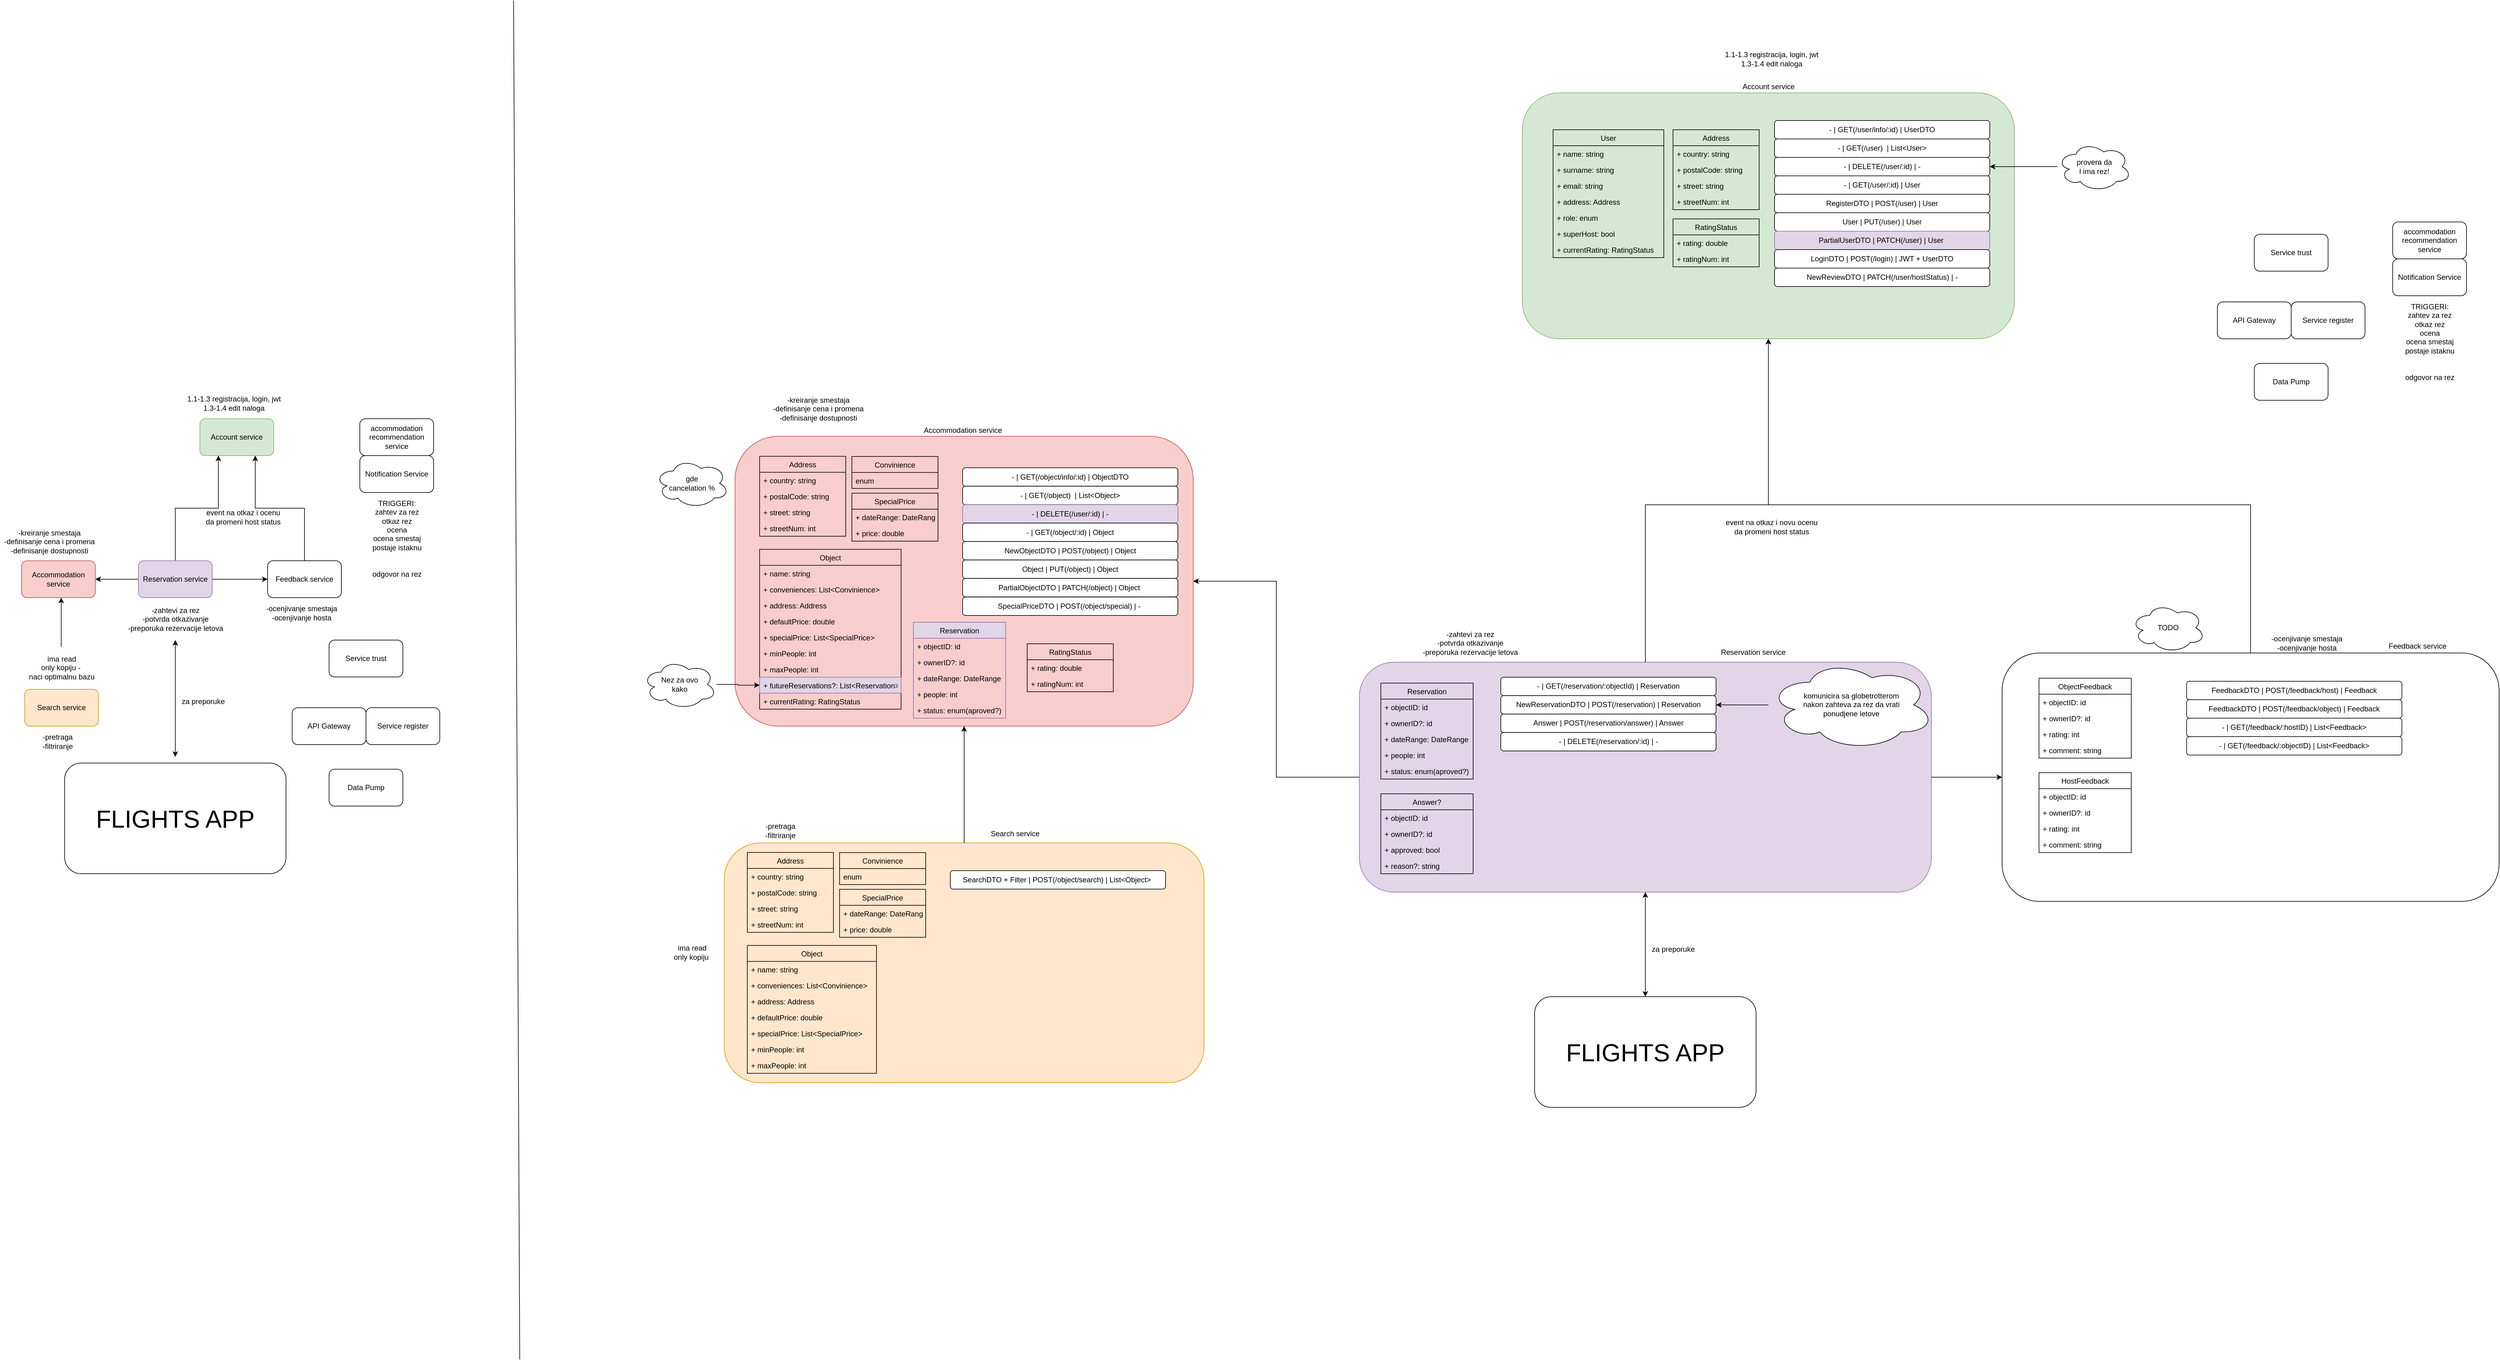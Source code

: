 <mxfile version="13.9.9" type="device"><diagram id="KWd07oQf3YIME-Hffrul" name="Page-1"><mxGraphModel dx="2032" dy="2284" grid="1" gridSize="10" guides="1" tooltips="1" connect="1" arrows="1" fold="1" page="1" pageScale="1" pageWidth="850" pageHeight="1100" math="0" shadow="0"><root><mxCell id="0"/><mxCell id="1" parent="0"/><mxCell id="_efvW9GKgXqZvILjX9nP-9" value="" style="rounded=1;whiteSpace=wrap;html=1;" vertex="1" parent="1"><mxGeometry x="3510" y="181" width="808" height="404" as="geometry"/></mxCell><mxCell id="_efvW9GKgXqZvILjX9nP-1" value="" style="rounded=1;whiteSpace=wrap;html=1;fillColor=#d5e8d4;strokeColor=#82b366;" vertex="1" parent="1"><mxGeometry x="2730" y="-730" width="800" height="400" as="geometry"/></mxCell><mxCell id="_efvW9GKgXqZvILjX9nP-15" value="" style="rounded=1;whiteSpace=wrap;html=1;fillColor=#ffe6cc;strokeColor=#d79b00;" vertex="1" parent="1"><mxGeometry x="1432.5" y="490" width="780" height="390" as="geometry"/></mxCell><mxCell id="_efvW9GKgXqZvILjX9nP-7" value="" style="rounded=1;whiteSpace=wrap;html=1;fillColor=#e1d5e7;strokeColor=#9673a6;" vertex="1" parent="1"><mxGeometry x="2465" y="196" width="930" height="374" as="geometry"/></mxCell><mxCell id="_efvW9GKgXqZvILjX9nP-3" value="" style="rounded=1;whiteSpace=wrap;html=1;fillColor=#f8cecc;strokeColor=#b85450;" vertex="1" parent="1"><mxGeometry x="1450" y="-171.5" width="745" height="471.5" as="geometry"/></mxCell><mxCell id="9u6tAX_tQ-VSkAYJXdVh-1" value="Account service" style="rounded=1;whiteSpace=wrap;html=1;fillColor=#d5e8d4;strokeColor=#82b366;" parent="1" vertex="1"><mxGeometry x="580" y="-200" width="120" height="60" as="geometry"/></mxCell><mxCell id="9u6tAX_tQ-VSkAYJXdVh-2" value="1.1-1.3 registracija, login, jwt&lt;br&gt;1.3-1.4 edit naloga" style="text;html=1;align=center;verticalAlign=middle;resizable=0;points=[];autosize=1;" parent="1" vertex="1"><mxGeometry x="550" y="-240" width="170" height="30" as="geometry"/></mxCell><mxCell id="9u6tAX_tQ-VSkAYJXdVh-4" value="Accommodation service" style="rounded=1;whiteSpace=wrap;html=1;fillColor=#f8cecc;strokeColor=#b85450;" parent="1" vertex="1"><mxGeometry x="290" y="31" width="120" height="60" as="geometry"/></mxCell><mxCell id="9u6tAX_tQ-VSkAYJXdVh-36" style="edgeStyle=orthogonalEdgeStyle;rounded=0;orthogonalLoop=1;jettySize=auto;html=1;entryX=0;entryY=0.5;entryDx=0;entryDy=0;" parent="1" source="9u6tAX_tQ-VSkAYJXdVh-9" target="9u6tAX_tQ-VSkAYJXdVh-10" edge="1"><mxGeometry relative="1" as="geometry"/></mxCell><mxCell id="9u6tAX_tQ-VSkAYJXdVh-37" style="edgeStyle=orthogonalEdgeStyle;rounded=0;orthogonalLoop=1;jettySize=auto;html=1;entryX=1;entryY=0.5;entryDx=0;entryDy=0;" parent="1" source="9u6tAX_tQ-VSkAYJXdVh-9" target="9u6tAX_tQ-VSkAYJXdVh-4" edge="1"><mxGeometry relative="1" as="geometry"/></mxCell><mxCell id="9u6tAX_tQ-VSkAYJXdVh-42" style="edgeStyle=orthogonalEdgeStyle;rounded=0;orthogonalLoop=1;jettySize=auto;html=1;entryX=0.25;entryY=1;entryDx=0;entryDy=0;" parent="1" source="9u6tAX_tQ-VSkAYJXdVh-9" target="9u6tAX_tQ-VSkAYJXdVh-1" edge="1"><mxGeometry relative="1" as="geometry"/></mxCell><mxCell id="9u6tAX_tQ-VSkAYJXdVh-9" value="Reservation service" style="rounded=1;whiteSpace=wrap;html=1;fillColor=#e1d5e7;strokeColor=#9673a6;" parent="1" vertex="1"><mxGeometry x="480" y="31" width="120" height="60" as="geometry"/></mxCell><mxCell id="9u6tAX_tQ-VSkAYJXdVh-43" style="edgeStyle=orthogonalEdgeStyle;rounded=0;orthogonalLoop=1;jettySize=auto;html=1;entryX=0.75;entryY=1;entryDx=0;entryDy=0;" parent="1" source="9u6tAX_tQ-VSkAYJXdVh-10" target="9u6tAX_tQ-VSkAYJXdVh-1" edge="1"><mxGeometry relative="1" as="geometry"/></mxCell><mxCell id="9u6tAX_tQ-VSkAYJXdVh-10" value="Feedback service" style="rounded=1;whiteSpace=wrap;html=1;" parent="1" vertex="1"><mxGeometry x="690" y="31" width="120" height="60" as="geometry"/></mxCell><mxCell id="9u6tAX_tQ-VSkAYJXdVh-11" value="-kreiranje smestaja&lt;br&gt;-definisanje cena i promena&lt;br&gt;-definisanje dostupnosti" style="text;html=1;align=center;verticalAlign=middle;resizable=0;points=[];autosize=1;" parent="1" vertex="1"><mxGeometry x="255" y="-25" width="160" height="50" as="geometry"/></mxCell><mxCell id="9u6tAX_tQ-VSkAYJXdVh-13" value="-zahtevi za rez&lt;br&gt;-potvrda otkazivanje&lt;br&gt;-preporuka rezervacije letova" style="text;html=1;align=center;verticalAlign=middle;resizable=0;points=[];autosize=1;" parent="1" vertex="1"><mxGeometry x="455" y="101" width="170" height="50" as="geometry"/></mxCell><mxCell id="9u6tAX_tQ-VSkAYJXdVh-16" value="-ocenjivanje smestaja&lt;br&gt;-ocenjivanje hosta&lt;br&gt;" style="text;html=1;align=center;verticalAlign=middle;resizable=0;points=[];autosize=1;" parent="1" vertex="1"><mxGeometry x="680" y="101" width="130" height="30" as="geometry"/></mxCell><mxCell id="9u6tAX_tQ-VSkAYJXdVh-25" value="Notification Service" style="rounded=1;whiteSpace=wrap;html=1;" parent="1" vertex="1"><mxGeometry x="840" y="-140" width="120" height="60" as="geometry"/></mxCell><mxCell id="9u6tAX_tQ-VSkAYJXdVh-26" value="&lt;font style=&quot;font-size: 40px&quot;&gt;FLIGHTS APP&lt;/font&gt;" style="rounded=1;whiteSpace=wrap;html=1;" parent="1" vertex="1"><mxGeometry x="360" y="360" width="360" height="180" as="geometry"/></mxCell><mxCell id="9u6tAX_tQ-VSkAYJXdVh-28" value="Search service" style="rounded=1;whiteSpace=wrap;html=1;fillColor=#ffe6cc;strokeColor=#d79b00;" parent="1" vertex="1"><mxGeometry x="295" y="240" width="120" height="60" as="geometry"/></mxCell><mxCell id="9u6tAX_tQ-VSkAYJXdVh-29" value="-pretraga&amp;nbsp;&lt;br&gt;-filtriranje&amp;nbsp;&lt;br&gt;" style="text;html=1;align=center;verticalAlign=middle;resizable=0;points=[];autosize=1;" parent="1" vertex="1"><mxGeometry x="315" y="310" width="70" height="30" as="geometry"/></mxCell><mxCell id="9u6tAX_tQ-VSkAYJXdVh-30" value="" style="endArrow=classic;startArrow=classic;html=1;" parent="1" edge="1"><mxGeometry width="50" height="50" relative="1" as="geometry"><mxPoint x="540" y="350" as="sourcePoint"/><mxPoint x="540" y="160" as="targetPoint"/></mxGeometry></mxCell><mxCell id="9u6tAX_tQ-VSkAYJXdVh-32" value="za preporuke" style="text;html=1;align=center;verticalAlign=middle;resizable=0;points=[];autosize=1;" parent="1" vertex="1"><mxGeometry x="540" y="250" width="90" height="20" as="geometry"/></mxCell><mxCell id="9u6tAX_tQ-VSkAYJXdVh-33" value="" style="endArrow=classic;html=1;" parent="1" edge="1"><mxGeometry width="50" height="50" relative="1" as="geometry"><mxPoint x="354.5" y="171" as="sourcePoint"/><mxPoint x="354.5" y="91" as="targetPoint"/></mxGeometry></mxCell><mxCell id="9u6tAX_tQ-VSkAYJXdVh-34" value="ima read &lt;br&gt;only kopiju -&amp;nbsp;&lt;br&gt;naci optimalnu bazu" style="text;html=1;align=center;verticalAlign=middle;resizable=0;points=[];autosize=1;" parent="1" vertex="1"><mxGeometry x="295" y="180" width="120" height="50" as="geometry"/></mxCell><mxCell id="9u6tAX_tQ-VSkAYJXdVh-35" value="TRIGGERI:&lt;br&gt;zahtev za rez&lt;br&gt;otkaz rez&lt;br&gt;ocena&lt;br&gt;ocena smestaj&lt;br&gt;postaje istaknu&lt;br&gt;&lt;br&gt;&lt;br&gt;odgovor na rez" style="text;html=1;align=center;verticalAlign=middle;resizable=0;points=[];autosize=1;" parent="1" vertex="1"><mxGeometry x="850" y="-70" width="100" height="130" as="geometry"/></mxCell><mxCell id="9u6tAX_tQ-VSkAYJXdVh-38" value="event na otkaz i ocenu&lt;br&gt;da promeni host status" style="text;html=1;align=center;verticalAlign=middle;resizable=0;points=[];autosize=1;" parent="1" vertex="1"><mxGeometry x="580" y="-55" width="140" height="30" as="geometry"/></mxCell><mxCell id="9u6tAX_tQ-VSkAYJXdVh-44" value="&lt;span&gt;accommodation recommendation service&lt;/span&gt;" style="rounded=1;whiteSpace=wrap;html=1;" parent="1" vertex="1"><mxGeometry x="840" y="-200" width="120" height="60" as="geometry"/></mxCell><mxCell id="9u6tAX_tQ-VSkAYJXdVh-46" value="API Gateway" style="rounded=1;whiteSpace=wrap;html=1;" parent="1" vertex="1"><mxGeometry x="730" y="270" width="120" height="60" as="geometry"/></mxCell><mxCell id="9u6tAX_tQ-VSkAYJXdVh-47" value="Service trust" style="rounded=1;whiteSpace=wrap;html=1;" parent="1" vertex="1"><mxGeometry x="790" y="160" width="120" height="60" as="geometry"/></mxCell><mxCell id="9u6tAX_tQ-VSkAYJXdVh-48" value="Service register" style="rounded=1;whiteSpace=wrap;html=1;" parent="1" vertex="1"><mxGeometry x="850" y="270" width="120" height="60" as="geometry"/></mxCell><mxCell id="9u6tAX_tQ-VSkAYJXdVh-49" value="Data Pump" style="rounded=1;whiteSpace=wrap;html=1;" parent="1" vertex="1"><mxGeometry x="790" y="370" width="120" height="60" as="geometry"/></mxCell><mxCell id="_efvW9GKgXqZvILjX9nP-2" value="1.1-1.3 registracija, login, jwt&lt;br&gt;1.3-1.4 edit naloga" style="text;html=1;align=center;verticalAlign=middle;resizable=0;points=[];autosize=1;" vertex="1" parent="1"><mxGeometry x="3050" y="-800" width="170" height="30" as="geometry"/></mxCell><mxCell id="_efvW9GKgXqZvILjX9nP-4" style="edgeStyle=orthogonalEdgeStyle;rounded=0;orthogonalLoop=1;jettySize=auto;html=1;entryX=0;entryY=0.5;entryDx=0;entryDy=0;" edge="1" source="_efvW9GKgXqZvILjX9nP-7" target="_efvW9GKgXqZvILjX9nP-9" parent="1"><mxGeometry relative="1" as="geometry"/></mxCell><mxCell id="_efvW9GKgXqZvILjX9nP-5" style="edgeStyle=orthogonalEdgeStyle;rounded=0;orthogonalLoop=1;jettySize=auto;html=1;entryX=1;entryY=0.5;entryDx=0;entryDy=0;" edge="1" source="_efvW9GKgXqZvILjX9nP-7" target="_efvW9GKgXqZvILjX9nP-3" parent="1"><mxGeometry relative="1" as="geometry"/></mxCell><mxCell id="_efvW9GKgXqZvILjX9nP-6" style="edgeStyle=orthogonalEdgeStyle;rounded=0;orthogonalLoop=1;jettySize=auto;html=1;entryX=0.5;entryY=1;entryDx=0;entryDy=0;" edge="1" source="_efvW9GKgXqZvILjX9nP-7" target="_efvW9GKgXqZvILjX9nP-1" parent="1"><mxGeometry relative="1" as="geometry"><Array as="points"><mxPoint x="2930" y="-60"/><mxPoint x="3130" y="-60"/></Array></mxGeometry></mxCell><mxCell id="_efvW9GKgXqZvILjX9nP-8" style="edgeStyle=orthogonalEdgeStyle;rounded=0;orthogonalLoop=1;jettySize=auto;html=1;entryX=0.5;entryY=1;entryDx=0;entryDy=0;" edge="1" source="_efvW9GKgXqZvILjX9nP-9" target="_efvW9GKgXqZvILjX9nP-1" parent="1"><mxGeometry relative="1" as="geometry"><Array as="points"><mxPoint x="3914" y="-60"/><mxPoint x="3130" y="-60"/></Array></mxGeometry></mxCell><mxCell id="_efvW9GKgXqZvILjX9nP-10" value="-kreiranje smestaja&lt;br&gt;-definisanje cena i promena&lt;br&gt;-definisanje dostupnosti" style="text;html=1;align=center;verticalAlign=middle;resizable=0;points=[];autosize=1;" vertex="1" parent="1"><mxGeometry x="1505" y="-241.5" width="160" height="50" as="geometry"/></mxCell><mxCell id="_efvW9GKgXqZvILjX9nP-11" value="-zahtevi za rez&lt;br&gt;-potvrda otkazivanje&lt;br&gt;-preporuka rezervacije letova" style="text;html=1;align=center;verticalAlign=middle;resizable=0;points=[];autosize=1;" vertex="1" parent="1"><mxGeometry x="2560" y="140" width="170" height="50" as="geometry"/></mxCell><mxCell id="_efvW9GKgXqZvILjX9nP-12" value="-ocenjivanje smestaja&lt;br&gt;-ocenjivanje hosta&lt;br&gt;" style="text;html=1;align=center;verticalAlign=middle;resizable=0;points=[];autosize=1;" vertex="1" parent="1"><mxGeometry x="3940" y="150" width="130" height="30" as="geometry"/></mxCell><mxCell id="_efvW9GKgXqZvILjX9nP-13" value="Notification Service" style="rounded=1;whiteSpace=wrap;html=1;" vertex="1" parent="1"><mxGeometry x="4145" y="-460" width="120" height="60" as="geometry"/></mxCell><mxCell id="_efvW9GKgXqZvILjX9nP-14" value="&lt;font style=&quot;font-size: 40px&quot;&gt;FLIGHTS APP&lt;/font&gt;" style="rounded=1;whiteSpace=wrap;html=1;" vertex="1" parent="1"><mxGeometry x="2750" y="740" width="360" height="180" as="geometry"/></mxCell><mxCell id="_efvW9GKgXqZvILjX9nP-16" value="-pretraga&amp;nbsp;&lt;br&gt;-filtriranje&amp;nbsp;&lt;br&gt;" style="text;html=1;align=center;verticalAlign=middle;resizable=0;points=[];autosize=1;" vertex="1" parent="1"><mxGeometry x="1490" y="455" width="70" height="30" as="geometry"/></mxCell><mxCell id="_efvW9GKgXqZvILjX9nP-17" value="" style="endArrow=classic;startArrow=classic;html=1;entryX=0.5;entryY=1;entryDx=0;entryDy=0;exitX=0.5;exitY=0;exitDx=0;exitDy=0;" edge="1" parent="1" source="_efvW9GKgXqZvILjX9nP-14" target="_efvW9GKgXqZvILjX9nP-7"><mxGeometry width="50" height="50" relative="1" as="geometry"><mxPoint x="2910" y="790" as="sourcePoint"/><mxPoint x="2910" y="600" as="targetPoint"/></mxGeometry></mxCell><mxCell id="_efvW9GKgXqZvILjX9nP-18" value="za preporuke" style="text;html=1;align=center;verticalAlign=middle;resizable=0;points=[];autosize=1;" vertex="1" parent="1"><mxGeometry x="2930" y="653.37" width="90" height="20" as="geometry"/></mxCell><mxCell id="_efvW9GKgXqZvILjX9nP-19" value="" style="endArrow=classic;html=1;exitX=0.5;exitY=0;exitDx=0;exitDy=0;entryX=0.5;entryY=1;entryDx=0;entryDy=0;" edge="1" parent="1" source="_efvW9GKgXqZvILjX9nP-15" target="_efvW9GKgXqZvILjX9nP-3"><mxGeometry width="50" height="50" relative="1" as="geometry"><mxPoint x="1970" y="281" as="sourcePoint"/><mxPoint x="1970" y="201" as="targetPoint"/></mxGeometry></mxCell><mxCell id="_efvW9GKgXqZvILjX9nP-20" value="ima read &lt;br&gt;only kopiju&amp;nbsp;" style="text;html=1;align=center;verticalAlign=middle;resizable=0;points=[];autosize=1;" vertex="1" parent="1"><mxGeometry x="1340" y="653.37" width="80" height="30" as="geometry"/></mxCell><mxCell id="_efvW9GKgXqZvILjX9nP-21" value="TRIGGERI:&lt;br&gt;zahtev za rez&lt;br&gt;otkaz rez&lt;br&gt;ocena&lt;br&gt;ocena smestaj&lt;br&gt;postaje istaknu&lt;br&gt;&lt;br&gt;&lt;br&gt;odgovor na rez" style="text;html=1;align=center;verticalAlign=middle;resizable=0;points=[];autosize=1;" vertex="1" parent="1"><mxGeometry x="4155" y="-390" width="100" height="130" as="geometry"/></mxCell><mxCell id="_efvW9GKgXqZvILjX9nP-22" value="event na otkaz i novu ocenu&lt;br&gt;da promeni host status" style="text;html=1;align=center;verticalAlign=middle;resizable=0;points=[];autosize=1;" vertex="1" parent="1"><mxGeometry x="3050" y="-38.87" width="170" height="30" as="geometry"/></mxCell><mxCell id="_efvW9GKgXqZvILjX9nP-23" value="&lt;span&gt;accommodation recommendation service&lt;/span&gt;" style="rounded=1;whiteSpace=wrap;html=1;" vertex="1" parent="1"><mxGeometry x="4145" y="-520" width="120" height="60" as="geometry"/></mxCell><mxCell id="_efvW9GKgXqZvILjX9nP-24" value="API Gateway" style="rounded=1;whiteSpace=wrap;html=1;" vertex="1" parent="1"><mxGeometry x="3860" y="-390" width="120" height="60" as="geometry"/></mxCell><mxCell id="_efvW9GKgXqZvILjX9nP-25" value="Service trust" style="rounded=1;whiteSpace=wrap;html=1;" vertex="1" parent="1"><mxGeometry x="3920" y="-500" width="120" height="60" as="geometry"/></mxCell><mxCell id="_efvW9GKgXqZvILjX9nP-26" value="Service register" style="rounded=1;whiteSpace=wrap;html=1;" vertex="1" parent="1"><mxGeometry x="3980" y="-390" width="120" height="60" as="geometry"/></mxCell><mxCell id="_efvW9GKgXqZvILjX9nP-27" value="Data Pump" style="rounded=1;whiteSpace=wrap;html=1;" vertex="1" parent="1"><mxGeometry x="3920" y="-290" width="120" height="60" as="geometry"/></mxCell><mxCell id="_efvW9GKgXqZvILjX9nP-28" value="&lt;span&gt;Accommodation service&lt;/span&gt;" style="text;html=1;align=center;verticalAlign=middle;resizable=0;points=[];autosize=1;" vertex="1" parent="1"><mxGeometry x="1750" y="-191.5" width="140" height="20" as="geometry"/></mxCell><mxCell id="_efvW9GKgXqZvILjX9nP-29" value="" style="endArrow=none;html=1;" edge="1" parent="1"><mxGeometry width="50" height="50" relative="1" as="geometry"><mxPoint x="1100" y="1330" as="sourcePoint"/><mxPoint x="1090" y="-880" as="targetPoint"/></mxGeometry></mxCell><mxCell id="_efvW9GKgXqZvILjX9nP-31" value="&lt;span&gt;Reservation service&lt;/span&gt;" style="text;html=1;align=center;verticalAlign=middle;resizable=0;points=[];autosize=1;" vertex="1" parent="1"><mxGeometry x="3045" y="170" width="120" height="20" as="geometry"/></mxCell><mxCell id="_efvW9GKgXqZvILjX9nP-32" value="&lt;span&gt;Account service&lt;/span&gt;" style="text;html=1;align=center;verticalAlign=middle;resizable=0;points=[];autosize=1;" vertex="1" parent="1"><mxGeometry x="3080" y="-750" width="100" height="20" as="geometry"/></mxCell><mxCell id="_efvW9GKgXqZvILjX9nP-33" value="&lt;span&gt;Feedback service&lt;/span&gt;" style="text;html=1;align=center;verticalAlign=middle;resizable=0;points=[];autosize=1;" vertex="1" parent="1"><mxGeometry x="4130" y="160" width="110" height="20" as="geometry"/></mxCell><mxCell id="_efvW9GKgXqZvILjX9nP-34" value="&lt;span&gt;Search service&lt;/span&gt;" style="text;html=1;align=center;verticalAlign=middle;resizable=0;points=[];autosize=1;" vertex="1" parent="1"><mxGeometry x="1860" y="465" width="90" height="20" as="geometry"/></mxCell><mxCell id="_efvW9GKgXqZvILjX9nP-35" value="User" style="swimlane;fontStyle=0;childLayout=stackLayout;horizontal=1;startSize=26;fillColor=none;horizontalStack=0;resizeParent=1;resizeParentMax=0;resizeLast=0;collapsible=1;marginBottom=0;" vertex="1" parent="1"><mxGeometry x="2780" y="-670" width="180" height="208" as="geometry"><mxRectangle x="2780" y="-670" width="60" height="26" as="alternateBounds"/></mxGeometry></mxCell><mxCell id="_efvW9GKgXqZvILjX9nP-36" value="+ name: string" style="text;strokeColor=none;fillColor=none;align=left;verticalAlign=top;spacingLeft=4;spacingRight=4;overflow=hidden;rotatable=0;points=[[0,0.5],[1,0.5]];portConstraint=eastwest;" vertex="1" parent="_efvW9GKgXqZvILjX9nP-35"><mxGeometry y="26" width="180" height="26" as="geometry"/></mxCell><mxCell id="_efvW9GKgXqZvILjX9nP-37" value="+ surname: string" style="text;strokeColor=none;fillColor=none;align=left;verticalAlign=top;spacingLeft=4;spacingRight=4;overflow=hidden;rotatable=0;points=[[0,0.5],[1,0.5]];portConstraint=eastwest;" vertex="1" parent="_efvW9GKgXqZvILjX9nP-35"><mxGeometry y="52" width="180" height="26" as="geometry"/></mxCell><mxCell id="_efvW9GKgXqZvILjX9nP-38" value="+ email: string" style="text;strokeColor=none;fillColor=none;align=left;verticalAlign=top;spacingLeft=4;spacingRight=4;overflow=hidden;rotatable=0;points=[[0,0.5],[1,0.5]];portConstraint=eastwest;" vertex="1" parent="_efvW9GKgXqZvILjX9nP-35"><mxGeometry y="78" width="180" height="26" as="geometry"/></mxCell><mxCell id="_efvW9GKgXqZvILjX9nP-39" value="+ address: Address" style="text;strokeColor=none;fillColor=none;align=left;verticalAlign=top;spacingLeft=4;spacingRight=4;overflow=hidden;rotatable=0;points=[[0,0.5],[1,0.5]];portConstraint=eastwest;" vertex="1" parent="_efvW9GKgXqZvILjX9nP-35"><mxGeometry y="104" width="180" height="26" as="geometry"/></mxCell><mxCell id="_efvW9GKgXqZvILjX9nP-48" value="+ role: enum" style="text;strokeColor=none;fillColor=none;align=left;verticalAlign=top;spacingLeft=4;spacingRight=4;overflow=hidden;rotatable=0;points=[[0,0.5],[1,0.5]];portConstraint=eastwest;" vertex="1" parent="_efvW9GKgXqZvILjX9nP-35"><mxGeometry y="130" width="180" height="26" as="geometry"/></mxCell><mxCell id="_efvW9GKgXqZvILjX9nP-49" value="+ superHost: bool" style="text;strokeColor=none;fillColor=none;align=left;verticalAlign=top;spacingLeft=4;spacingRight=4;overflow=hidden;rotatable=0;points=[[0,0.5],[1,0.5]];portConstraint=eastwest;" vertex="1" parent="_efvW9GKgXqZvILjX9nP-35"><mxGeometry y="156" width="180" height="26" as="geometry"/></mxCell><mxCell id="_efvW9GKgXqZvILjX9nP-93" value="+ currentRating: RatingStatus" style="text;strokeColor=none;fillColor=none;align=left;verticalAlign=top;spacingLeft=4;spacingRight=4;overflow=hidden;rotatable=0;points=[[0,0.5],[1,0.5]];portConstraint=eastwest;" vertex="1" parent="_efvW9GKgXqZvILjX9nP-35"><mxGeometry y="182" width="180" height="26" as="geometry"/></mxCell><mxCell id="_efvW9GKgXqZvILjX9nP-43" value="Address" style="swimlane;fontStyle=0;childLayout=stackLayout;horizontal=1;startSize=26;fillColor=none;horizontalStack=0;resizeParent=1;resizeParentMax=0;resizeLast=0;collapsible=1;marginBottom=0;" vertex="1" parent="1"><mxGeometry x="2975" y="-670" width="140" height="130" as="geometry"><mxRectangle x="2780" y="-670" width="60" height="26" as="alternateBounds"/></mxGeometry></mxCell><mxCell id="_efvW9GKgXqZvILjX9nP-44" value="+ country: string" style="text;strokeColor=none;fillColor=none;align=left;verticalAlign=top;spacingLeft=4;spacingRight=4;overflow=hidden;rotatable=0;points=[[0,0.5],[1,0.5]];portConstraint=eastwest;" vertex="1" parent="_efvW9GKgXqZvILjX9nP-43"><mxGeometry y="26" width="140" height="26" as="geometry"/></mxCell><mxCell id="_efvW9GKgXqZvILjX9nP-45" value="+ postalCode: string" style="text;strokeColor=none;fillColor=none;align=left;verticalAlign=top;spacingLeft=4;spacingRight=4;overflow=hidden;rotatable=0;points=[[0,0.5],[1,0.5]];portConstraint=eastwest;" vertex="1" parent="_efvW9GKgXqZvILjX9nP-43"><mxGeometry y="52" width="140" height="26" as="geometry"/></mxCell><mxCell id="_efvW9GKgXqZvILjX9nP-46" value="+ street: string" style="text;strokeColor=none;fillColor=none;align=left;verticalAlign=top;spacingLeft=4;spacingRight=4;overflow=hidden;rotatable=0;points=[[0,0.5],[1,0.5]];portConstraint=eastwest;" vertex="1" parent="_efvW9GKgXqZvILjX9nP-43"><mxGeometry y="78" width="140" height="26" as="geometry"/></mxCell><mxCell id="_efvW9GKgXqZvILjX9nP-47" value="+ streetNum: int" style="text;strokeColor=none;fillColor=none;align=left;verticalAlign=top;spacingLeft=4;spacingRight=4;overflow=hidden;rotatable=0;points=[[0,0.5],[1,0.5]];portConstraint=eastwest;" vertex="1" parent="_efvW9GKgXqZvILjX9nP-43"><mxGeometry y="104" width="140" height="26" as="geometry"/></mxCell><mxCell id="_efvW9GKgXqZvILjX9nP-51" value="&lt;span&gt;- | GET(/user/info/:id) | UserDTO&lt;/span&gt;" style="rounded=1;whiteSpace=wrap;html=1;" vertex="1" parent="1"><mxGeometry x="3140" y="-685" width="350" height="30" as="geometry"/></mxCell><mxCell id="_efvW9GKgXqZvILjX9nP-54" value="- | GET(/user)&amp;nbsp; | List&amp;lt;User&amp;gt;" style="rounded=1;whiteSpace=wrap;html=1;" vertex="1" parent="1"><mxGeometry x="3140" y="-655" width="350" height="30" as="geometry"/></mxCell><mxCell id="_efvW9GKgXqZvILjX9nP-55" value="&lt;span&gt;- |&amp;nbsp;&lt;/span&gt;DELETE(/user/:id) &lt;span&gt;| -&lt;/span&gt;" style="rounded=1;whiteSpace=wrap;html=1;" vertex="1" parent="1"><mxGeometry x="3140" y="-625" width="350" height="30" as="geometry"/></mxCell><mxCell id="_efvW9GKgXqZvILjX9nP-56" value="&lt;span&gt;- |&amp;nbsp;&lt;/span&gt;GET(/user/:id)&lt;span&gt;&amp;nbsp;| User&lt;/span&gt;" style="rounded=1;whiteSpace=wrap;html=1;" vertex="1" parent="1"><mxGeometry x="3140" y="-595" width="350" height="30" as="geometry"/></mxCell><mxCell id="_efvW9GKgXqZvILjX9nP-57" value="&lt;span&gt;RegisterDTO |&amp;nbsp;&lt;/span&gt;POST(/user) &lt;span&gt;| User&lt;/span&gt;" style="rounded=1;whiteSpace=wrap;html=1;" vertex="1" parent="1"><mxGeometry x="3140" y="-565" width="350" height="30" as="geometry"/></mxCell><mxCell id="_efvW9GKgXqZvILjX9nP-58" value="&lt;span&gt;User |&amp;nbsp;&lt;/span&gt;PUT(/user) &lt;span&gt;| User&lt;/span&gt;" style="rounded=1;whiteSpace=wrap;html=1;" vertex="1" parent="1"><mxGeometry x="3140" y="-535" width="350" height="30" as="geometry"/></mxCell><mxCell id="_efvW9GKgXqZvILjX9nP-59" value="&lt;span&gt;PartialUserDTO |&amp;nbsp;&lt;/span&gt;PATCH(/user) &lt;span&gt;|&amp;nbsp;&lt;/span&gt;User&amp;nbsp;" style="rounded=1;whiteSpace=wrap;html=1;fillColor=#e1d5e7;strokeColor=#9673a6;" vertex="1" parent="1"><mxGeometry x="3140" y="-505" width="350" height="30" as="geometry"/></mxCell><mxCell id="_efvW9GKgXqZvILjX9nP-60" value="&lt;span&gt;LoginDTO |&amp;nbsp;&lt;/span&gt;&lt;span&gt;POST(/login) &lt;/span&gt;&lt;span&gt;|&amp;nbsp;&lt;/span&gt;JWT + UserDTO" style="rounded=1;whiteSpace=wrap;html=1;" vertex="1" parent="1"><mxGeometry x="3140" y="-475" width="350" height="30" as="geometry"/></mxCell><mxCell id="_efvW9GKgXqZvILjX9nP-61" value="&lt;span&gt;NewReviewDTO |&amp;nbsp;&lt;/span&gt;PATCH(/user/hostStatus)&lt;span&gt;&amp;nbsp;| -&lt;/span&gt;" style="rounded=1;whiteSpace=wrap;html=1;" vertex="1" parent="1"><mxGeometry x="3140" y="-445" width="350" height="30" as="geometry"/></mxCell><mxCell id="_efvW9GKgXqZvILjX9nP-62" value="&lt;span&gt;- | GET(/object/info/:id) | ObjectDTO&lt;/span&gt;" style="rounded=1;whiteSpace=wrap;html=1;" vertex="1" parent="1"><mxGeometry x="1820" y="-120.25" width="350" height="30" as="geometry"/></mxCell><mxCell id="_efvW9GKgXqZvILjX9nP-63" value="- | GET(/object)&amp;nbsp; | List&amp;lt;Object&amp;gt;" style="rounded=1;whiteSpace=wrap;html=1;" vertex="1" parent="1"><mxGeometry x="1820" y="-90.25" width="350" height="30" as="geometry"/></mxCell><mxCell id="_efvW9GKgXqZvILjX9nP-64" value="&lt;span&gt;- |&amp;nbsp;&lt;/span&gt;DELETE(/user/:id) &lt;span&gt;| -&lt;/span&gt;" style="rounded=1;whiteSpace=wrap;html=1;fillColor=#e1d5e7;strokeColor=#9673a6;" vertex="1" parent="1"><mxGeometry x="1820" y="-60.25" width="350" height="30" as="geometry"/></mxCell><mxCell id="_efvW9GKgXqZvILjX9nP-65" value="&lt;span&gt;- |&amp;nbsp;&lt;/span&gt;GET(/object/:id)&lt;span&gt;&amp;nbsp;| Object&lt;/span&gt;" style="rounded=1;whiteSpace=wrap;html=1;" vertex="1" parent="1"><mxGeometry x="1820" y="-30.25" width="350" height="30" as="geometry"/></mxCell><mxCell id="_efvW9GKgXqZvILjX9nP-66" value="&lt;span&gt;NewObjectDTO |&amp;nbsp;&lt;/span&gt;POST(/object) &lt;span&gt;| Object&lt;/span&gt;" style="rounded=1;whiteSpace=wrap;html=1;" vertex="1" parent="1"><mxGeometry x="1820" y="-0.25" width="350" height="30" as="geometry"/></mxCell><mxCell id="_efvW9GKgXqZvILjX9nP-67" value="&lt;span&gt;Object |&amp;nbsp;&lt;/span&gt;PUT(/object) &lt;span&gt;| Object&lt;/span&gt;" style="rounded=1;whiteSpace=wrap;html=1;" vertex="1" parent="1"><mxGeometry x="1820" y="29.75" width="350" height="30" as="geometry"/></mxCell><mxCell id="_efvW9GKgXqZvILjX9nP-68" value="&lt;span&gt;PartialObjectDTO |&amp;nbsp;&lt;/span&gt;PATCH(/object) &lt;span&gt;| Object&lt;/span&gt;&amp;nbsp;" style="rounded=1;whiteSpace=wrap;html=1;" vertex="1" parent="1"><mxGeometry x="1820" y="59.75" width="350" height="30" as="geometry"/></mxCell><mxCell id="_efvW9GKgXqZvILjX9nP-72" value="Object" style="swimlane;fontStyle=0;childLayout=stackLayout;horizontal=1;startSize=26;fillColor=none;horizontalStack=0;resizeParent=1;resizeParentMax=0;resizeLast=0;collapsible=1;marginBottom=0;" vertex="1" parent="1"><mxGeometry x="1490" y="12.38" width="230" height="260" as="geometry"><mxRectangle x="2780" y="-670" width="60" height="26" as="alternateBounds"/></mxGeometry></mxCell><mxCell id="_efvW9GKgXqZvILjX9nP-73" value="+ name: string" style="text;strokeColor=none;fillColor=none;align=left;verticalAlign=top;spacingLeft=4;spacingRight=4;overflow=hidden;rotatable=0;points=[[0,0.5],[1,0.5]];portConstraint=eastwest;" vertex="1" parent="_efvW9GKgXqZvILjX9nP-72"><mxGeometry y="26" width="230" height="26" as="geometry"/></mxCell><mxCell id="_efvW9GKgXqZvILjX9nP-74" value="+ conveniences: List&lt;Convinience&gt;" style="text;strokeColor=none;fillColor=none;align=left;verticalAlign=top;spacingLeft=4;spacingRight=4;overflow=hidden;rotatable=0;points=[[0,0.5],[1,0.5]];portConstraint=eastwest;" vertex="1" parent="_efvW9GKgXqZvILjX9nP-72"><mxGeometry y="52" width="230" height="26" as="geometry"/></mxCell><mxCell id="_efvW9GKgXqZvILjX9nP-76" value="+ address: Address" style="text;strokeColor=none;fillColor=none;align=left;verticalAlign=top;spacingLeft=4;spacingRight=4;overflow=hidden;rotatable=0;points=[[0,0.5],[1,0.5]];portConstraint=eastwest;" vertex="1" parent="_efvW9GKgXqZvILjX9nP-72"><mxGeometry y="78" width="230" height="26" as="geometry"/></mxCell><mxCell id="_efvW9GKgXqZvILjX9nP-99" value="+ defaultPrice: double" style="text;strokeColor=none;fillColor=none;align=left;verticalAlign=top;spacingLeft=4;spacingRight=4;overflow=hidden;rotatable=0;points=[[0,0.5],[1,0.5]];portConstraint=eastwest;" vertex="1" parent="_efvW9GKgXqZvILjX9nP-72"><mxGeometry y="104" width="230" height="26" as="geometry"/></mxCell><mxCell id="_efvW9GKgXqZvILjX9nP-100" value="+ specialPrice: List&lt;SpecialPrice&gt;" style="text;strokeColor=none;fillColor=none;align=left;verticalAlign=top;spacingLeft=4;spacingRight=4;overflow=hidden;rotatable=0;points=[[0,0.5],[1,0.5]];portConstraint=eastwest;" vertex="1" parent="_efvW9GKgXqZvILjX9nP-72"><mxGeometry y="130" width="230" height="26" as="geometry"/></mxCell><mxCell id="_efvW9GKgXqZvILjX9nP-112" value="+ minPeople: int" style="text;strokeColor=none;fillColor=none;align=left;verticalAlign=top;spacingLeft=4;spacingRight=4;overflow=hidden;rotatable=0;points=[[0,0.5],[1,0.5]];portConstraint=eastwest;" vertex="1" parent="_efvW9GKgXqZvILjX9nP-72"><mxGeometry y="156" width="230" height="26" as="geometry"/></mxCell><mxCell id="_efvW9GKgXqZvILjX9nP-114" value="+ maxPeople: int" style="text;strokeColor=none;fillColor=none;align=left;verticalAlign=top;spacingLeft=4;spacingRight=4;overflow=hidden;rotatable=0;points=[[0,0.5],[1,0.5]];portConstraint=eastwest;" vertex="1" parent="_efvW9GKgXqZvILjX9nP-72"><mxGeometry y="182" width="230" height="26" as="geometry"/></mxCell><mxCell id="_efvW9GKgXqZvILjX9nP-147" value="+ futureReservations?: List&lt;Reservation&gt;" style="text;strokeColor=#9673a6;fillColor=#e1d5e7;align=left;verticalAlign=top;spacingLeft=4;spacingRight=4;overflow=hidden;rotatable=0;points=[[0,0.5],[1,0.5]];portConstraint=eastwest;" vertex="1" parent="_efvW9GKgXqZvILjX9nP-72"><mxGeometry y="208" width="230" height="26" as="geometry"/></mxCell><mxCell id="_efvW9GKgXqZvILjX9nP-165" value="+ currentRating: RatingStatus" style="text;strokeColor=none;fillColor=none;align=left;verticalAlign=top;spacingLeft=4;spacingRight=4;overflow=hidden;rotatable=0;points=[[0,0.5],[1,0.5]];portConstraint=eastwest;" vertex="1" parent="_efvW9GKgXqZvILjX9nP-72"><mxGeometry y="234" width="230" height="26" as="geometry"/></mxCell><mxCell id="_efvW9GKgXqZvILjX9nP-80" style="edgeStyle=orthogonalEdgeStyle;rounded=0;orthogonalLoop=1;jettySize=auto;html=1;entryX=1;entryY=0.5;entryDx=0;entryDy=0;" edge="1" parent="1" source="_efvW9GKgXqZvILjX9nP-79" target="_efvW9GKgXqZvILjX9nP-55"><mxGeometry relative="1" as="geometry"/></mxCell><mxCell id="_efvW9GKgXqZvILjX9nP-79" value="provera da &lt;br&gt;l ima rez!" style="ellipse;shape=cloud;whiteSpace=wrap;html=1;" vertex="1" parent="1"><mxGeometry x="3600" y="-650" width="120" height="80" as="geometry"/></mxCell><mxCell id="_efvW9GKgXqZvILjX9nP-82" value="Address" style="swimlane;fontStyle=0;childLayout=stackLayout;horizontal=1;startSize=26;fillColor=none;horizontalStack=0;resizeParent=1;resizeParentMax=0;resizeLast=0;collapsible=1;marginBottom=0;" vertex="1" parent="1"><mxGeometry x="1490" y="-138.87" width="140" height="130" as="geometry"><mxRectangle x="2780" y="-670" width="60" height="26" as="alternateBounds"/></mxGeometry></mxCell><mxCell id="_efvW9GKgXqZvILjX9nP-83" value="+ country: string" style="text;strokeColor=none;fillColor=none;align=left;verticalAlign=top;spacingLeft=4;spacingRight=4;overflow=hidden;rotatable=0;points=[[0,0.5],[1,0.5]];portConstraint=eastwest;" vertex="1" parent="_efvW9GKgXqZvILjX9nP-82"><mxGeometry y="26" width="140" height="26" as="geometry"/></mxCell><mxCell id="_efvW9GKgXqZvILjX9nP-84" value="+ postalCode: string" style="text;strokeColor=none;fillColor=none;align=left;verticalAlign=top;spacingLeft=4;spacingRight=4;overflow=hidden;rotatable=0;points=[[0,0.5],[1,0.5]];portConstraint=eastwest;" vertex="1" parent="_efvW9GKgXqZvILjX9nP-82"><mxGeometry y="52" width="140" height="26" as="geometry"/></mxCell><mxCell id="_efvW9GKgXqZvILjX9nP-85" value="+ street: string" style="text;strokeColor=none;fillColor=none;align=left;verticalAlign=top;spacingLeft=4;spacingRight=4;overflow=hidden;rotatable=0;points=[[0,0.5],[1,0.5]];portConstraint=eastwest;" vertex="1" parent="_efvW9GKgXqZvILjX9nP-82"><mxGeometry y="78" width="140" height="26" as="geometry"/></mxCell><mxCell id="_efvW9GKgXqZvILjX9nP-86" value="+ streetNum: int" style="text;strokeColor=none;fillColor=none;align=left;verticalAlign=top;spacingLeft=4;spacingRight=4;overflow=hidden;rotatable=0;points=[[0,0.5],[1,0.5]];portConstraint=eastwest;" vertex="1" parent="_efvW9GKgXqZvILjX9nP-82"><mxGeometry y="104" width="140" height="26" as="geometry"/></mxCell><mxCell id="_efvW9GKgXqZvILjX9nP-87" value="Convinience" style="swimlane;fontStyle=0;childLayout=stackLayout;horizontal=1;startSize=26;fillColor=none;horizontalStack=0;resizeParent=1;resizeParentMax=0;resizeLast=0;collapsible=1;marginBottom=0;" vertex="1" parent="1"><mxGeometry x="1640" y="-138.62" width="140" height="52" as="geometry"><mxRectangle x="2780" y="-670" width="60" height="26" as="alternateBounds"/></mxGeometry></mxCell><mxCell id="_efvW9GKgXqZvILjX9nP-88" value="enum" style="text;strokeColor=none;fillColor=none;align=left;verticalAlign=top;spacingLeft=4;spacingRight=4;overflow=hidden;rotatable=0;points=[[0,0.5],[1,0.5]];portConstraint=eastwest;" vertex="1" parent="_efvW9GKgXqZvILjX9nP-87"><mxGeometry y="26" width="140" height="26" as="geometry"/></mxCell><mxCell id="_efvW9GKgXqZvILjX9nP-92" value="gde &lt;br&gt;cancelation %" style="ellipse;shape=cloud;whiteSpace=wrap;html=1;" vertex="1" parent="1"><mxGeometry x="1320" y="-135" width="120" height="80" as="geometry"/></mxCell><mxCell id="_efvW9GKgXqZvILjX9nP-94" value="RatingStatus" style="swimlane;fontStyle=0;childLayout=stackLayout;horizontal=1;startSize=26;fillColor=none;horizontalStack=0;resizeParent=1;resizeParentMax=0;resizeLast=0;collapsible=1;marginBottom=0;" vertex="1" parent="1"><mxGeometry x="2975" y="-525" width="140" height="78" as="geometry"><mxRectangle x="2780" y="-670" width="60" height="26" as="alternateBounds"/></mxGeometry></mxCell><mxCell id="_efvW9GKgXqZvILjX9nP-95" value="+ rating: double" style="text;strokeColor=none;fillColor=none;align=left;verticalAlign=top;spacingLeft=4;spacingRight=4;overflow=hidden;rotatable=0;points=[[0,0.5],[1,0.5]];portConstraint=eastwest;" vertex="1" parent="_efvW9GKgXqZvILjX9nP-94"><mxGeometry y="26" width="140" height="26" as="geometry"/></mxCell><mxCell id="_efvW9GKgXqZvILjX9nP-96" value="+ ratingNum: int" style="text;strokeColor=none;fillColor=none;align=left;verticalAlign=top;spacingLeft=4;spacingRight=4;overflow=hidden;rotatable=0;points=[[0,0.5],[1,0.5]];portConstraint=eastwest;" vertex="1" parent="_efvW9GKgXqZvILjX9nP-94"><mxGeometry y="52" width="140" height="26" as="geometry"/></mxCell><mxCell id="_efvW9GKgXqZvILjX9nP-101" value="SpecialPrice" style="swimlane;fontStyle=0;childLayout=stackLayout;horizontal=1;startSize=26;fillColor=none;horizontalStack=0;resizeParent=1;resizeParentMax=0;resizeLast=0;collapsible=1;marginBottom=0;" vertex="1" parent="1"><mxGeometry x="1640" y="-78.87" width="140" height="78" as="geometry"><mxRectangle x="2780" y="-670" width="60" height="26" as="alternateBounds"/></mxGeometry></mxCell><mxCell id="_efvW9GKgXqZvILjX9nP-102" value="+ dateRange: DateRange" style="text;strokeColor=none;fillColor=none;align=left;verticalAlign=top;spacingLeft=4;spacingRight=4;overflow=hidden;rotatable=0;points=[[0,0.5],[1,0.5]];portConstraint=eastwest;" vertex="1" parent="_efvW9GKgXqZvILjX9nP-101"><mxGeometry y="26" width="140" height="26" as="geometry"/></mxCell><mxCell id="_efvW9GKgXqZvILjX9nP-103" value="+ price: double" style="text;strokeColor=none;fillColor=none;align=left;verticalAlign=top;spacingLeft=4;spacingRight=4;overflow=hidden;rotatable=0;points=[[0,0.5],[1,0.5]];portConstraint=eastwest;" vertex="1" parent="_efvW9GKgXqZvILjX9nP-101"><mxGeometry y="52" width="140" height="26" as="geometry"/></mxCell><mxCell id="_efvW9GKgXqZvILjX9nP-106" value="&lt;span&gt;SpecialPriceDTO |&amp;nbsp;&lt;/span&gt;POST(/object/special) &lt;span&gt;| -&lt;/span&gt;&amp;nbsp;" style="rounded=1;whiteSpace=wrap;html=1;" vertex="1" parent="1"><mxGeometry x="1820" y="90" width="350" height="30" as="geometry"/></mxCell><mxCell id="_efvW9GKgXqZvILjX9nP-107" value="Reservation" style="swimlane;fontStyle=0;childLayout=stackLayout;horizontal=1;startSize=26;fillColor=none;horizontalStack=0;resizeParent=1;resizeParentMax=0;resizeLast=0;collapsible=1;marginBottom=0;" vertex="1" parent="1"><mxGeometry x="2500" y="230" width="150" height="156" as="geometry"><mxRectangle x="2780" y="-670" width="60" height="26" as="alternateBounds"/></mxGeometry></mxCell><mxCell id="_efvW9GKgXqZvILjX9nP-108" value="+ objectID: id" style="text;strokeColor=none;fillColor=none;align=left;verticalAlign=top;spacingLeft=4;spacingRight=4;overflow=hidden;rotatable=0;points=[[0,0.5],[1,0.5]];portConstraint=eastwest;" vertex="1" parent="_efvW9GKgXqZvILjX9nP-107"><mxGeometry y="26" width="150" height="26" as="geometry"/></mxCell><mxCell id="_efvW9GKgXqZvILjX9nP-109" value="+ ownerID?: id" style="text;strokeColor=none;fillColor=none;align=left;verticalAlign=top;spacingLeft=4;spacingRight=4;overflow=hidden;rotatable=0;points=[[0,0.5],[1,0.5]];portConstraint=eastwest;" vertex="1" parent="_efvW9GKgXqZvILjX9nP-107"><mxGeometry y="52" width="150" height="26" as="geometry"/></mxCell><mxCell id="_efvW9GKgXqZvILjX9nP-110" value="+ dateRange: DateRange" style="text;strokeColor=none;fillColor=none;align=left;verticalAlign=top;spacingLeft=4;spacingRight=4;overflow=hidden;rotatable=0;points=[[0,0.5],[1,0.5]];portConstraint=eastwest;" vertex="1" parent="_efvW9GKgXqZvILjX9nP-107"><mxGeometry y="78" width="150" height="26" as="geometry"/></mxCell><mxCell id="_efvW9GKgXqZvILjX9nP-111" value="+ people: int" style="text;strokeColor=none;fillColor=none;align=left;verticalAlign=top;spacingLeft=4;spacingRight=4;overflow=hidden;rotatable=0;points=[[0,0.5],[1,0.5]];portConstraint=eastwest;" vertex="1" parent="_efvW9GKgXqZvILjX9nP-107"><mxGeometry y="104" width="150" height="26" as="geometry"/></mxCell><mxCell id="_efvW9GKgXqZvILjX9nP-115" value="+ status: enum(aproved?)" style="text;strokeColor=none;fillColor=none;align=left;verticalAlign=top;spacingLeft=4;spacingRight=4;overflow=hidden;rotatable=0;points=[[0,0.5],[1,0.5]];portConstraint=eastwest;" vertex="1" parent="_efvW9GKgXqZvILjX9nP-107"><mxGeometry y="130" width="150" height="26" as="geometry"/></mxCell><mxCell id="_efvW9GKgXqZvILjX9nP-116" value="&lt;span&gt;- |&amp;nbsp;&lt;/span&gt;GET(/reservation/:objectId)&lt;span&gt;&amp;nbsp;| Reservation&lt;/span&gt;" style="rounded=1;whiteSpace=wrap;html=1;" vertex="1" parent="1"><mxGeometry x="2695" y="220.38" width="350" height="30" as="geometry"/></mxCell><mxCell id="_efvW9GKgXqZvILjX9nP-117" value="&lt;span&gt;NewReservationDTO |&amp;nbsp;&lt;/span&gt;POST(/reservation) &lt;span&gt;| Reservation&lt;/span&gt;" style="rounded=1;whiteSpace=wrap;html=1;" vertex="1" parent="1"><mxGeometry x="2695" y="250.38" width="350" height="30" as="geometry"/></mxCell><mxCell id="_efvW9GKgXqZvILjX9nP-118" value="&lt;span&gt;Answer | POST&lt;/span&gt;(/reservation/answer) &lt;span&gt;| Answer&lt;/span&gt;" style="rounded=1;whiteSpace=wrap;html=1;" vertex="1" parent="1"><mxGeometry x="2695" y="280.38" width="350" height="30" as="geometry"/></mxCell><mxCell id="_efvW9GKgXqZvILjX9nP-119" value="Answer?" style="swimlane;fontStyle=0;childLayout=stackLayout;horizontal=1;startSize=26;fillColor=none;horizontalStack=0;resizeParent=1;resizeParentMax=0;resizeLast=0;collapsible=1;marginBottom=0;" vertex="1" parent="1"><mxGeometry x="2500" y="410" width="150" height="130" as="geometry"><mxRectangle x="2780" y="-670" width="60" height="26" as="alternateBounds"/></mxGeometry></mxCell><mxCell id="_efvW9GKgXqZvILjX9nP-120" value="+ objectID: id" style="text;strokeColor=none;fillColor=none;align=left;verticalAlign=top;spacingLeft=4;spacingRight=4;overflow=hidden;rotatable=0;points=[[0,0.5],[1,0.5]];portConstraint=eastwest;" vertex="1" parent="_efvW9GKgXqZvILjX9nP-119"><mxGeometry y="26" width="150" height="26" as="geometry"/></mxCell><mxCell id="_efvW9GKgXqZvILjX9nP-121" value="+ ownerID?: id" style="text;strokeColor=none;fillColor=none;align=left;verticalAlign=top;spacingLeft=4;spacingRight=4;overflow=hidden;rotatable=0;points=[[0,0.5],[1,0.5]];portConstraint=eastwest;" vertex="1" parent="_efvW9GKgXqZvILjX9nP-119"><mxGeometry y="52" width="150" height="26" as="geometry"/></mxCell><mxCell id="_efvW9GKgXqZvILjX9nP-125" value="+ approved: bool" style="text;strokeColor=none;fillColor=none;align=left;verticalAlign=top;spacingLeft=4;spacingRight=4;overflow=hidden;rotatable=0;points=[[0,0.5],[1,0.5]];portConstraint=eastwest;" vertex="1" parent="_efvW9GKgXqZvILjX9nP-119"><mxGeometry y="78" width="150" height="26" as="geometry"/></mxCell><mxCell id="_efvW9GKgXqZvILjX9nP-126" value="+ reason?: string" style="text;strokeColor=none;fillColor=none;align=left;verticalAlign=top;spacingLeft=4;spacingRight=4;overflow=hidden;rotatable=0;points=[[0,0.5],[1,0.5]];portConstraint=eastwest;" vertex="1" parent="_efvW9GKgXqZvILjX9nP-119"><mxGeometry y="104" width="150" height="26" as="geometry"/></mxCell><mxCell id="_efvW9GKgXqZvILjX9nP-128" style="edgeStyle=orthogonalEdgeStyle;rounded=0;orthogonalLoop=1;jettySize=auto;html=1;entryX=1;entryY=0.5;entryDx=0;entryDy=0;" edge="1" parent="1" source="_efvW9GKgXqZvILjX9nP-127" target="_efvW9GKgXqZvILjX9nP-117"><mxGeometry relative="1" as="geometry"/></mxCell><mxCell id="_efvW9GKgXqZvILjX9nP-127" value="komunicira sa globetrotterom &lt;br&gt;nakon zahteva za rez da vrati &lt;br&gt;ponudjene letove" style="ellipse;shape=cloud;whiteSpace=wrap;html=1;" vertex="1" parent="1"><mxGeometry x="3130" y="192.05" width="270" height="146.67" as="geometry"/></mxCell><mxCell id="_efvW9GKgXqZvILjX9nP-129" value="Object" style="swimlane;fontStyle=0;childLayout=stackLayout;horizontal=1;startSize=26;fillColor=none;horizontalStack=0;resizeParent=1;resizeParentMax=0;resizeLast=0;collapsible=1;marginBottom=0;" vertex="1" parent="1"><mxGeometry x="1470" y="656.62" width="210" height="208" as="geometry"><mxRectangle x="2780" y="-670" width="60" height="26" as="alternateBounds"/></mxGeometry></mxCell><mxCell id="_efvW9GKgXqZvILjX9nP-130" value="+ name: string" style="text;strokeColor=none;fillColor=none;align=left;verticalAlign=top;spacingLeft=4;spacingRight=4;overflow=hidden;rotatable=0;points=[[0,0.5],[1,0.5]];portConstraint=eastwest;" vertex="1" parent="_efvW9GKgXqZvILjX9nP-129"><mxGeometry y="26" width="210" height="26" as="geometry"/></mxCell><mxCell id="_efvW9GKgXqZvILjX9nP-131" value="+ conveniences: List&lt;Convinience&gt;" style="text;strokeColor=none;fillColor=none;align=left;verticalAlign=top;spacingLeft=4;spacingRight=4;overflow=hidden;rotatable=0;points=[[0,0.5],[1,0.5]];portConstraint=eastwest;" vertex="1" parent="_efvW9GKgXqZvILjX9nP-129"><mxGeometry y="52" width="210" height="26" as="geometry"/></mxCell><mxCell id="_efvW9GKgXqZvILjX9nP-132" value="+ address: Address" style="text;strokeColor=none;fillColor=none;align=left;verticalAlign=top;spacingLeft=4;spacingRight=4;overflow=hidden;rotatable=0;points=[[0,0.5],[1,0.5]];portConstraint=eastwest;" vertex="1" parent="_efvW9GKgXqZvILjX9nP-129"><mxGeometry y="78" width="210" height="26" as="geometry"/></mxCell><mxCell id="_efvW9GKgXqZvILjX9nP-133" value="+ defaultPrice: double" style="text;strokeColor=none;fillColor=none;align=left;verticalAlign=top;spacingLeft=4;spacingRight=4;overflow=hidden;rotatable=0;points=[[0,0.5],[1,0.5]];portConstraint=eastwest;" vertex="1" parent="_efvW9GKgXqZvILjX9nP-129"><mxGeometry y="104" width="210" height="26" as="geometry"/></mxCell><mxCell id="_efvW9GKgXqZvILjX9nP-134" value="+ specialPrice: List&lt;SpecialPrice&gt;" style="text;strokeColor=none;fillColor=none;align=left;verticalAlign=top;spacingLeft=4;spacingRight=4;overflow=hidden;rotatable=0;points=[[0,0.5],[1,0.5]];portConstraint=eastwest;" vertex="1" parent="_efvW9GKgXqZvILjX9nP-129"><mxGeometry y="130" width="210" height="26" as="geometry"/></mxCell><mxCell id="_efvW9GKgXqZvILjX9nP-135" value="+ minPeople: int" style="text;strokeColor=none;fillColor=none;align=left;verticalAlign=top;spacingLeft=4;spacingRight=4;overflow=hidden;rotatable=0;points=[[0,0.5],[1,0.5]];portConstraint=eastwest;" vertex="1" parent="_efvW9GKgXqZvILjX9nP-129"><mxGeometry y="156" width="210" height="26" as="geometry"/></mxCell><mxCell id="_efvW9GKgXqZvILjX9nP-136" value="+ maxPeople: int" style="text;strokeColor=none;fillColor=none;align=left;verticalAlign=top;spacingLeft=4;spacingRight=4;overflow=hidden;rotatable=0;points=[[0,0.5],[1,0.5]];portConstraint=eastwest;" vertex="1" parent="_efvW9GKgXqZvILjX9nP-129"><mxGeometry y="182" width="210" height="26" as="geometry"/></mxCell><mxCell id="_efvW9GKgXqZvILjX9nP-137" value="Address" style="swimlane;fontStyle=0;childLayout=stackLayout;horizontal=1;startSize=26;fillColor=none;horizontalStack=0;resizeParent=1;resizeParentMax=0;resizeLast=0;collapsible=1;marginBottom=0;" vertex="1" parent="1"><mxGeometry x="1470" y="505.37" width="140" height="130" as="geometry"><mxRectangle x="2780" y="-670" width="60" height="26" as="alternateBounds"/></mxGeometry></mxCell><mxCell id="_efvW9GKgXqZvILjX9nP-138" value="+ country: string" style="text;strokeColor=none;fillColor=none;align=left;verticalAlign=top;spacingLeft=4;spacingRight=4;overflow=hidden;rotatable=0;points=[[0,0.5],[1,0.5]];portConstraint=eastwest;" vertex="1" parent="_efvW9GKgXqZvILjX9nP-137"><mxGeometry y="26" width="140" height="26" as="geometry"/></mxCell><mxCell id="_efvW9GKgXqZvILjX9nP-139" value="+ postalCode: string" style="text;strokeColor=none;fillColor=none;align=left;verticalAlign=top;spacingLeft=4;spacingRight=4;overflow=hidden;rotatable=0;points=[[0,0.5],[1,0.5]];portConstraint=eastwest;" vertex="1" parent="_efvW9GKgXqZvILjX9nP-137"><mxGeometry y="52" width="140" height="26" as="geometry"/></mxCell><mxCell id="_efvW9GKgXqZvILjX9nP-140" value="+ street: string" style="text;strokeColor=none;fillColor=none;align=left;verticalAlign=top;spacingLeft=4;spacingRight=4;overflow=hidden;rotatable=0;points=[[0,0.5],[1,0.5]];portConstraint=eastwest;" vertex="1" parent="_efvW9GKgXqZvILjX9nP-137"><mxGeometry y="78" width="140" height="26" as="geometry"/></mxCell><mxCell id="_efvW9GKgXqZvILjX9nP-141" value="+ streetNum: int" style="text;strokeColor=none;fillColor=none;align=left;verticalAlign=top;spacingLeft=4;spacingRight=4;overflow=hidden;rotatable=0;points=[[0,0.5],[1,0.5]];portConstraint=eastwest;" vertex="1" parent="_efvW9GKgXqZvILjX9nP-137"><mxGeometry y="104" width="140" height="26" as="geometry"/></mxCell><mxCell id="_efvW9GKgXqZvILjX9nP-142" value="Convinience" style="swimlane;fontStyle=0;childLayout=stackLayout;horizontal=1;startSize=26;fillColor=none;horizontalStack=0;resizeParent=1;resizeParentMax=0;resizeLast=0;collapsible=1;marginBottom=0;" vertex="1" parent="1"><mxGeometry x="1620" y="505.62" width="140" height="52" as="geometry"><mxRectangle x="2780" y="-670" width="60" height="26" as="alternateBounds"/></mxGeometry></mxCell><mxCell id="_efvW9GKgXqZvILjX9nP-143" value="enum" style="text;strokeColor=none;fillColor=none;align=left;verticalAlign=top;spacingLeft=4;spacingRight=4;overflow=hidden;rotatable=0;points=[[0,0.5],[1,0.5]];portConstraint=eastwest;" vertex="1" parent="_efvW9GKgXqZvILjX9nP-142"><mxGeometry y="26" width="140" height="26" as="geometry"/></mxCell><mxCell id="_efvW9GKgXqZvILjX9nP-144" value="SpecialPrice" style="swimlane;fontStyle=0;childLayout=stackLayout;horizontal=1;startSize=26;fillColor=none;horizontalStack=0;resizeParent=1;resizeParentMax=0;resizeLast=0;collapsible=1;marginBottom=0;" vertex="1" parent="1"><mxGeometry x="1620" y="565.37" width="140" height="78" as="geometry"><mxRectangle x="2780" y="-670" width="60" height="26" as="alternateBounds"/></mxGeometry></mxCell><mxCell id="_efvW9GKgXqZvILjX9nP-145" value="+ dateRange: DateRange" style="text;strokeColor=none;fillColor=none;align=left;verticalAlign=top;spacingLeft=4;spacingRight=4;overflow=hidden;rotatable=0;points=[[0,0.5],[1,0.5]];portConstraint=eastwest;" vertex="1" parent="_efvW9GKgXqZvILjX9nP-144"><mxGeometry y="26" width="140" height="26" as="geometry"/></mxCell><mxCell id="_efvW9GKgXqZvILjX9nP-146" value="+ price: double" style="text;strokeColor=none;fillColor=none;align=left;verticalAlign=top;spacingLeft=4;spacingRight=4;overflow=hidden;rotatable=0;points=[[0,0.5],[1,0.5]];portConstraint=eastwest;" vertex="1" parent="_efvW9GKgXqZvILjX9nP-144"><mxGeometry y="52" width="140" height="26" as="geometry"/></mxCell><mxCell id="_efvW9GKgXqZvILjX9nP-149" style="edgeStyle=orthogonalEdgeStyle;rounded=0;orthogonalLoop=1;jettySize=auto;html=1;entryX=0;entryY=0.5;entryDx=0;entryDy=0;" edge="1" parent="1" source="_efvW9GKgXqZvILjX9nP-148" target="_efvW9GKgXqZvILjX9nP-147"><mxGeometry relative="1" as="geometry"/></mxCell><mxCell id="_efvW9GKgXqZvILjX9nP-148" value="Nez za ovo&lt;br&gt;kako" style="ellipse;shape=cloud;whiteSpace=wrap;html=1;" vertex="1" parent="1"><mxGeometry x="1300" y="192.05" width="120" height="80" as="geometry"/></mxCell><mxCell id="_efvW9GKgXqZvILjX9nP-150" value="Reservation" style="swimlane;fontStyle=0;childLayout=stackLayout;horizontal=1;startSize=26;fillColor=#e1d5e7;horizontalStack=0;resizeParent=1;resizeParentMax=0;resizeLast=0;collapsible=1;marginBottom=0;strokeColor=#9673a6;" vertex="1" parent="1"><mxGeometry x="1740" y="131" width="150" height="156" as="geometry"><mxRectangle x="2780" y="-670" width="60" height="26" as="alternateBounds"/></mxGeometry></mxCell><mxCell id="_efvW9GKgXqZvILjX9nP-151" value="+ objectID: id" style="text;strokeColor=none;fillColor=none;align=left;verticalAlign=top;spacingLeft=4;spacingRight=4;overflow=hidden;rotatable=0;points=[[0,0.5],[1,0.5]];portConstraint=eastwest;" vertex="1" parent="_efvW9GKgXqZvILjX9nP-150"><mxGeometry y="26" width="150" height="26" as="geometry"/></mxCell><mxCell id="_efvW9GKgXqZvILjX9nP-152" value="+ ownerID?: id" style="text;strokeColor=none;fillColor=none;align=left;verticalAlign=top;spacingLeft=4;spacingRight=4;overflow=hidden;rotatable=0;points=[[0,0.5],[1,0.5]];portConstraint=eastwest;" vertex="1" parent="_efvW9GKgXqZvILjX9nP-150"><mxGeometry y="52" width="150" height="26" as="geometry"/></mxCell><mxCell id="_efvW9GKgXqZvILjX9nP-153" value="+ dateRange: DateRange" style="text;strokeColor=none;fillColor=none;align=left;verticalAlign=top;spacingLeft=4;spacingRight=4;overflow=hidden;rotatable=0;points=[[0,0.5],[1,0.5]];portConstraint=eastwest;" vertex="1" parent="_efvW9GKgXqZvILjX9nP-150"><mxGeometry y="78" width="150" height="26" as="geometry"/></mxCell><mxCell id="_efvW9GKgXqZvILjX9nP-154" value="+ people: int" style="text;strokeColor=none;fillColor=none;align=left;verticalAlign=top;spacingLeft=4;spacingRight=4;overflow=hidden;rotatable=0;points=[[0,0.5],[1,0.5]];portConstraint=eastwest;" vertex="1" parent="_efvW9GKgXqZvILjX9nP-150"><mxGeometry y="104" width="150" height="26" as="geometry"/></mxCell><mxCell id="_efvW9GKgXqZvILjX9nP-155" value="+ status: enum(aproved?)" style="text;strokeColor=none;fillColor=none;align=left;verticalAlign=top;spacingLeft=4;spacingRight=4;overflow=hidden;rotatable=0;points=[[0,0.5],[1,0.5]];portConstraint=eastwest;" vertex="1" parent="_efvW9GKgXqZvILjX9nP-150"><mxGeometry y="130" width="150" height="26" as="geometry"/></mxCell><mxCell id="_efvW9GKgXqZvILjX9nP-157" value="&lt;span&gt;SearchDTO + Filter |&amp;nbsp;&lt;/span&gt;POST(/object/search) &lt;span&gt;| List&amp;lt;Object&amp;gt;&lt;/span&gt;&amp;nbsp;" style="rounded=1;whiteSpace=wrap;html=1;" vertex="1" parent="1"><mxGeometry x="1800" y="535" width="350" height="30" as="geometry"/></mxCell><mxCell id="_efvW9GKgXqZvILjX9nP-158" value="ObjectFeedback" style="swimlane;fontStyle=0;childLayout=stackLayout;horizontal=1;startSize=26;fillColor=none;horizontalStack=0;resizeParent=1;resizeParentMax=0;resizeLast=0;collapsible=1;marginBottom=0;" vertex="1" parent="1"><mxGeometry x="3570" y="222" width="150" height="130" as="geometry"><mxRectangle x="2780" y="-670" width="60" height="26" as="alternateBounds"/></mxGeometry></mxCell><mxCell id="_efvW9GKgXqZvILjX9nP-159" value="+ objectID: id" style="text;strokeColor=none;fillColor=none;align=left;verticalAlign=top;spacingLeft=4;spacingRight=4;overflow=hidden;rotatable=0;points=[[0,0.5],[1,0.5]];portConstraint=eastwest;" vertex="1" parent="_efvW9GKgXqZvILjX9nP-158"><mxGeometry y="26" width="150" height="26" as="geometry"/></mxCell><mxCell id="_efvW9GKgXqZvILjX9nP-160" value="+ ownerID?: id" style="text;strokeColor=none;fillColor=none;align=left;verticalAlign=top;spacingLeft=4;spacingRight=4;overflow=hidden;rotatable=0;points=[[0,0.5],[1,0.5]];portConstraint=eastwest;" vertex="1" parent="_efvW9GKgXqZvILjX9nP-158"><mxGeometry y="52" width="150" height="26" as="geometry"/></mxCell><mxCell id="_efvW9GKgXqZvILjX9nP-162" value="+ rating: int" style="text;strokeColor=none;fillColor=none;align=left;verticalAlign=top;spacingLeft=4;spacingRight=4;overflow=hidden;rotatable=0;points=[[0,0.5],[1,0.5]];portConstraint=eastwest;" vertex="1" parent="_efvW9GKgXqZvILjX9nP-158"><mxGeometry y="78" width="150" height="26" as="geometry"/></mxCell><mxCell id="_efvW9GKgXqZvILjX9nP-175" value="+ comment: string" style="text;strokeColor=none;fillColor=none;align=left;verticalAlign=top;spacingLeft=4;spacingRight=4;overflow=hidden;rotatable=0;points=[[0,0.5],[1,0.5]];portConstraint=eastwest;" vertex="1" parent="_efvW9GKgXqZvILjX9nP-158"><mxGeometry y="104" width="150" height="26" as="geometry"/></mxCell><mxCell id="_efvW9GKgXqZvILjX9nP-167" value="RatingStatus" style="swimlane;fontStyle=0;childLayout=stackLayout;horizontal=1;startSize=26;fillColor=none;horizontalStack=0;resizeParent=1;resizeParentMax=0;resizeLast=0;collapsible=1;marginBottom=0;" vertex="1" parent="1"><mxGeometry x="1925" y="166" width="140" height="78" as="geometry"><mxRectangle x="2780" y="-670" width="60" height="26" as="alternateBounds"/></mxGeometry></mxCell><mxCell id="_efvW9GKgXqZvILjX9nP-168" value="+ rating: double" style="text;strokeColor=none;fillColor=none;align=left;verticalAlign=top;spacingLeft=4;spacingRight=4;overflow=hidden;rotatable=0;points=[[0,0.5],[1,0.5]];portConstraint=eastwest;" vertex="1" parent="_efvW9GKgXqZvILjX9nP-167"><mxGeometry y="26" width="140" height="26" as="geometry"/></mxCell><mxCell id="_efvW9GKgXqZvILjX9nP-169" value="+ ratingNum: int" style="text;strokeColor=none;fillColor=none;align=left;verticalAlign=top;spacingLeft=4;spacingRight=4;overflow=hidden;rotatable=0;points=[[0,0.5],[1,0.5]];portConstraint=eastwest;" vertex="1" parent="_efvW9GKgXqZvILjX9nP-167"><mxGeometry y="52" width="140" height="26" as="geometry"/></mxCell><mxCell id="_efvW9GKgXqZvILjX9nP-170" value="&lt;span&gt;- | DELETE&lt;/span&gt;(/reservation/:id) &lt;span&gt;| -&lt;/span&gt;" style="rounded=1;whiteSpace=wrap;html=1;" vertex="1" parent="1"><mxGeometry x="2695" y="310.38" width="350" height="30" as="geometry"/></mxCell><mxCell id="_efvW9GKgXqZvILjX9nP-171" value="HostFeedback" style="swimlane;fontStyle=0;childLayout=stackLayout;horizontal=1;startSize=26;fillColor=none;horizontalStack=0;resizeParent=1;resizeParentMax=0;resizeLast=0;collapsible=1;marginBottom=0;" vertex="1" parent="1"><mxGeometry x="3570" y="375.62" width="150" height="130" as="geometry"><mxRectangle x="2780" y="-670" width="60" height="26" as="alternateBounds"/></mxGeometry></mxCell><mxCell id="_efvW9GKgXqZvILjX9nP-172" value="+ objectID: id" style="text;strokeColor=none;fillColor=none;align=left;verticalAlign=top;spacingLeft=4;spacingRight=4;overflow=hidden;rotatable=0;points=[[0,0.5],[1,0.5]];portConstraint=eastwest;" vertex="1" parent="_efvW9GKgXqZvILjX9nP-171"><mxGeometry y="26" width="150" height="26" as="geometry"/></mxCell><mxCell id="_efvW9GKgXqZvILjX9nP-173" value="+ ownerID?: id" style="text;strokeColor=none;fillColor=none;align=left;verticalAlign=top;spacingLeft=4;spacingRight=4;overflow=hidden;rotatable=0;points=[[0,0.5],[1,0.5]];portConstraint=eastwest;" vertex="1" parent="_efvW9GKgXqZvILjX9nP-171"><mxGeometry y="52" width="150" height="26" as="geometry"/></mxCell><mxCell id="_efvW9GKgXqZvILjX9nP-174" value="+ rating: int" style="text;strokeColor=none;fillColor=none;align=left;verticalAlign=top;spacingLeft=4;spacingRight=4;overflow=hidden;rotatable=0;points=[[0,0.5],[1,0.5]];portConstraint=eastwest;" vertex="1" parent="_efvW9GKgXqZvILjX9nP-171"><mxGeometry y="78" width="150" height="26" as="geometry"/></mxCell><mxCell id="_efvW9GKgXqZvILjX9nP-176" value="+ comment: string" style="text;strokeColor=none;fillColor=none;align=left;verticalAlign=top;spacingLeft=4;spacingRight=4;overflow=hidden;rotatable=0;points=[[0,0.5],[1,0.5]];portConstraint=eastwest;" vertex="1" parent="_efvW9GKgXqZvILjX9nP-171"><mxGeometry y="104" width="150" height="26" as="geometry"/></mxCell><mxCell id="_efvW9GKgXqZvILjX9nP-177" value="TODO" style="ellipse;shape=cloud;whiteSpace=wrap;html=1;" vertex="1" parent="1"><mxGeometry x="3720" y="100" width="120" height="80" as="geometry"/></mxCell><mxCell id="_efvW9GKgXqZvILjX9nP-180" value="&lt;span&gt;FeedbackDTO | POST&lt;/span&gt;(/feedback/host)&lt;span&gt;&amp;nbsp;| Feedback&lt;/span&gt;" style="rounded=1;whiteSpace=wrap;html=1;" vertex="1" parent="1"><mxGeometry x="3810" y="227" width="350" height="30" as="geometry"/></mxCell><mxCell id="_efvW9GKgXqZvILjX9nP-182" value="&lt;span&gt;- | GET&lt;/span&gt;(/feedback/:hostID) &lt;span&gt;| List&amp;lt;Feedback&amp;gt;&lt;/span&gt;" style="rounded=1;whiteSpace=wrap;html=1;" vertex="1" parent="1"><mxGeometry x="3810" y="287" width="350" height="30" as="geometry"/></mxCell><mxCell id="_efvW9GKgXqZvILjX9nP-184" value="&lt;span&gt;FeedbackDTO | POST&lt;/span&gt;(/feedback/object)&lt;span&gt;&amp;nbsp;| Feedback&lt;/span&gt;" style="rounded=1;whiteSpace=wrap;html=1;" vertex="1" parent="1"><mxGeometry x="3810" y="257" width="350" height="30" as="geometry"/></mxCell><mxCell id="_efvW9GKgXqZvILjX9nP-185" value="&lt;span&gt;- | GET&lt;/span&gt;(/feedback/:objectID) &lt;span&gt;| List&amp;lt;Feedback&amp;gt;&lt;/span&gt;" style="rounded=1;whiteSpace=wrap;html=1;" vertex="1" parent="1"><mxGeometry x="3810" y="317" width="350" height="30" as="geometry"/></mxCell></root></mxGraphModel></diagram></mxfile>